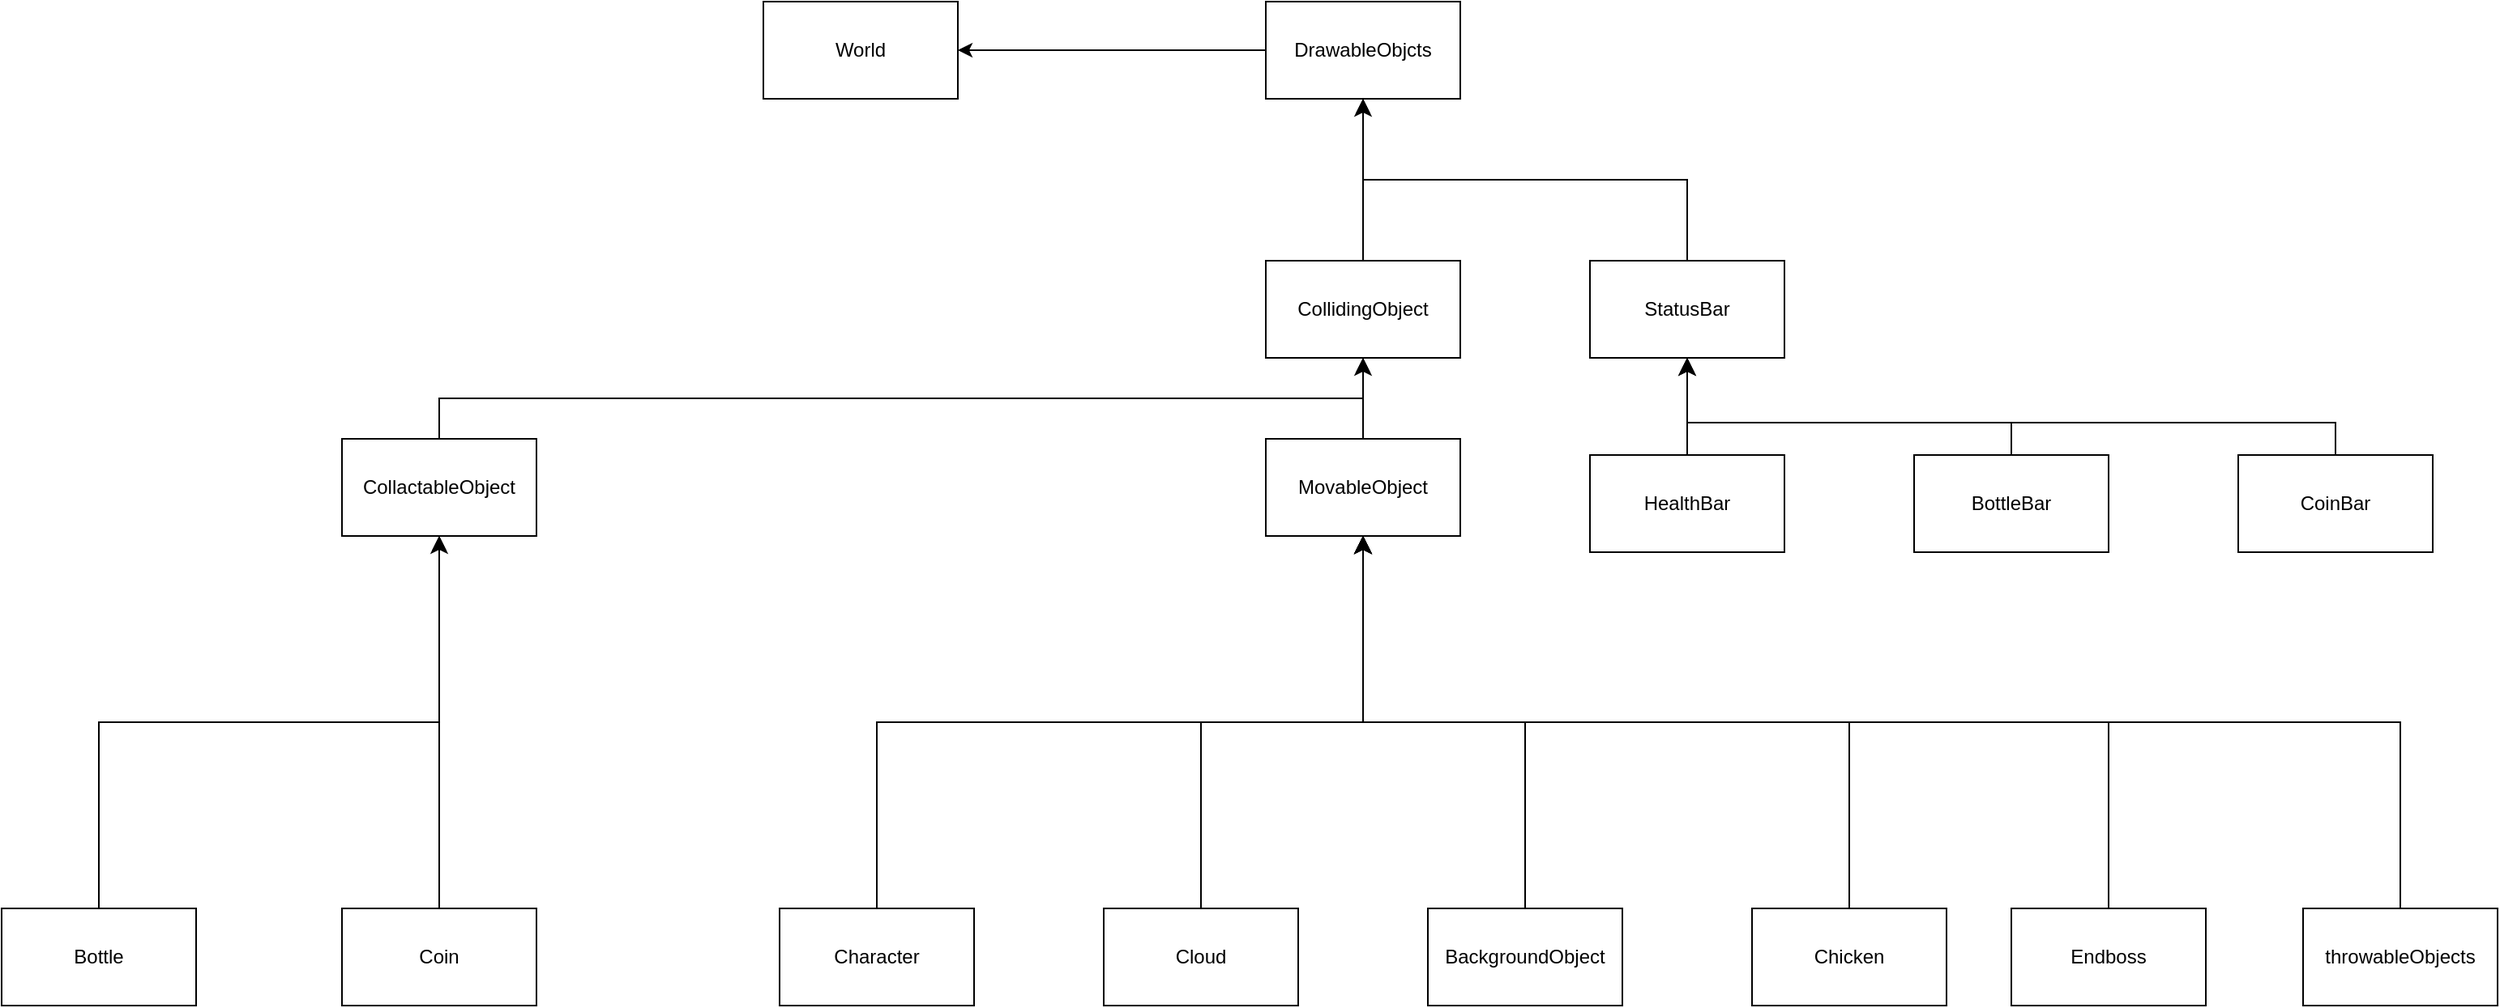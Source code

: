 <mxfile>
    <diagram id="AIHSPgwbEWTdeM6OLJNQ" name="Page-1">
        <mxGraphModel dx="2143" dy="1139" grid="1" gridSize="10" guides="1" tooltips="1" connect="1" arrows="1" fold="1" page="1" pageScale="1" pageWidth="1169" pageHeight="827" math="0" shadow="0">
            <root>
                <mxCell id="0"/>
                <mxCell id="1" parent="0"/>
                <mxCell id="2" value="World" style="rounded=0;whiteSpace=wrap;html=1;" parent="1" vertex="1">
                    <mxGeometry x="40" y="50" width="120" height="60" as="geometry"/>
                </mxCell>
                <mxCell id="4" value="DrawableObjcts" style="rounded=0;whiteSpace=wrap;html=1;" parent="1" vertex="1">
                    <mxGeometry x="350" y="50" width="120" height="60" as="geometry"/>
                </mxCell>
                <mxCell id="5" value="BackgroundObject" style="rounded=0;whiteSpace=wrap;html=1;" parent="1" vertex="1">
                    <mxGeometry x="450" y="610" width="120" height="60" as="geometry"/>
                </mxCell>
                <mxCell id="35" value="" style="edgeStyle=none;html=1;" parent="1" source="6" target="33" edge="1">
                    <mxGeometry relative="1" as="geometry"/>
                </mxCell>
                <mxCell id="6" value="MovableObject" style="rounded=0;whiteSpace=wrap;html=1;" parent="1" vertex="1">
                    <mxGeometry x="350" y="320" width="120" height="60" as="geometry"/>
                </mxCell>
                <mxCell id="7" value="Cloud" style="rounded=0;whiteSpace=wrap;html=1;" parent="1" vertex="1">
                    <mxGeometry x="250" y="610" width="120" height="60" as="geometry"/>
                </mxCell>
                <mxCell id="11" value="StatusBar" style="rounded=0;whiteSpace=wrap;html=1;" parent="1" vertex="1">
                    <mxGeometry x="550" y="210" width="120" height="60" as="geometry"/>
                </mxCell>
                <mxCell id="20" value="Chicken" style="rounded=0;whiteSpace=wrap;html=1;" parent="1" vertex="1">
                    <mxGeometry x="650" y="610" width="120" height="60" as="geometry"/>
                </mxCell>
                <mxCell id="21" value="Character" style="rounded=0;whiteSpace=wrap;html=1;" parent="1" vertex="1">
                    <mxGeometry x="50" y="610" width="120" height="60" as="geometry"/>
                </mxCell>
                <mxCell id="22" value="" style="edgeStyle=elbowEdgeStyle;elbow=vertical;endArrow=classic;html=1;curved=0;rounded=0;endSize=8;startSize=8;exitX=0.5;exitY=0;exitDx=0;exitDy=0;entryX=0.5;entryY=1;entryDx=0;entryDy=0;" parent="1" source="21" target="6" edge="1">
                    <mxGeometry width="50" height="50" relative="1" as="geometry">
                        <mxPoint x="170" y="310" as="sourcePoint"/>
                        <mxPoint x="220" y="260" as="targetPoint"/>
                    </mxGeometry>
                </mxCell>
                <mxCell id="23" value="" style="edgeStyle=elbowEdgeStyle;elbow=vertical;endArrow=classic;html=1;curved=0;rounded=0;endSize=8;startSize=8;exitX=0.5;exitY=0;exitDx=0;exitDy=0;entryX=0.5;entryY=1;entryDx=0;entryDy=0;" parent="1" source="7" target="6" edge="1">
                    <mxGeometry width="50" height="50" relative="1" as="geometry">
                        <mxPoint x="500" y="600" as="sourcePoint"/>
                        <mxPoint x="550" y="550" as="targetPoint"/>
                    </mxGeometry>
                </mxCell>
                <mxCell id="27" value="" style="edgeStyle=elbowEdgeStyle;elbow=vertical;endArrow=classic;html=1;curved=0;rounded=0;endSize=8;startSize=8;exitX=0.5;exitY=0;exitDx=0;exitDy=0;entryX=0.5;entryY=1;entryDx=0;entryDy=0;" parent="1" source="5" target="6" edge="1">
                    <mxGeometry width="50" height="50" relative="1" as="geometry">
                        <mxPoint x="490" y="390" as="sourcePoint"/>
                        <mxPoint x="410" y="260" as="targetPoint"/>
                    </mxGeometry>
                </mxCell>
                <mxCell id="28" value="" style="edgeStyle=elbowEdgeStyle;elbow=vertical;endArrow=classic;html=1;curved=0;rounded=0;endSize=8;startSize=8;exitX=0.5;exitY=0;exitDx=0;exitDy=0;entryX=0.5;entryY=1;entryDx=0;entryDy=0;" parent="1" source="20" target="6" edge="1">
                    <mxGeometry width="50" height="50" relative="1" as="geometry">
                        <mxPoint x="710" y="390" as="sourcePoint"/>
                        <mxPoint x="760" y="340" as="targetPoint"/>
                    </mxGeometry>
                </mxCell>
                <mxCell id="29" value="Endboss" style="rounded=0;whiteSpace=wrap;html=1;" parent="1" vertex="1">
                    <mxGeometry x="810" y="610" width="120" height="60" as="geometry"/>
                </mxCell>
                <mxCell id="30" value="" style="edgeStyle=elbowEdgeStyle;elbow=vertical;endArrow=classic;html=1;curved=0;rounded=0;endSize=8;startSize=8;exitX=0.5;exitY=0;exitDx=0;exitDy=0;entryX=0.5;entryY=1;entryDx=0;entryDy=0;" parent="1" source="29" target="6" edge="1">
                    <mxGeometry width="50" height="50" relative="1" as="geometry">
                        <mxPoint x="875" y="330" as="sourcePoint"/>
                        <mxPoint x="925" y="280" as="targetPoint"/>
                    </mxGeometry>
                </mxCell>
                <mxCell id="31" value="throwableObjects" style="rounded=0;whiteSpace=wrap;html=1;" parent="1" vertex="1">
                    <mxGeometry x="990" y="610" width="120" height="60" as="geometry"/>
                </mxCell>
                <mxCell id="36" value="" style="edgeStyle=none;html=1;" parent="1" source="33" target="4" edge="1">
                    <mxGeometry relative="1" as="geometry"/>
                </mxCell>
                <mxCell id="33" value="CollidingObject" style="rounded=0;whiteSpace=wrap;html=1;" parent="1" vertex="1">
                    <mxGeometry x="350" y="210" width="120" height="60" as="geometry"/>
                </mxCell>
                <mxCell id="37" value="" style="edgeStyle=elbowEdgeStyle;elbow=vertical;endArrow=classic;html=1;curved=0;rounded=0;endSize=8;startSize=8;exitX=0.5;exitY=0;exitDx=0;exitDy=0;entryX=0.5;entryY=1;entryDx=0;entryDy=0;" parent="1" source="11" target="4" edge="1">
                    <mxGeometry width="50" height="50" relative="1" as="geometry">
                        <mxPoint x="610" y="180" as="sourcePoint"/>
                        <mxPoint x="410" y="120" as="targetPoint"/>
                    </mxGeometry>
                </mxCell>
                <mxCell id="38" value="CoinBar" style="rounded=0;whiteSpace=wrap;html=1;" parent="1" vertex="1">
                    <mxGeometry x="950" y="330" width="120" height="60" as="geometry"/>
                </mxCell>
                <mxCell id="39" value="BottleBar" style="rounded=0;whiteSpace=wrap;html=1;" parent="1" vertex="1">
                    <mxGeometry x="750" y="330" width="120" height="60" as="geometry"/>
                </mxCell>
                <mxCell id="42" value="" style="edgeStyle=none;html=1;" parent="1" source="40" target="11" edge="1">
                    <mxGeometry relative="1" as="geometry"/>
                </mxCell>
                <mxCell id="40" value="HealthBar" style="rounded=0;whiteSpace=wrap;html=1;" parent="1" vertex="1">
                    <mxGeometry x="550" y="330" width="120" height="60" as="geometry"/>
                </mxCell>
                <mxCell id="41" value="" style="edgeStyle=elbowEdgeStyle;elbow=vertical;endArrow=classic;html=1;curved=0;rounded=0;endSize=8;startSize=8;exitX=0.5;exitY=0;exitDx=0;exitDy=0;entryX=0.5;entryY=1;entryDx=0;entryDy=0;" parent="1" source="39" target="11" edge="1">
                    <mxGeometry width="50" height="50" relative="1" as="geometry">
                        <mxPoint x="560" y="600" as="sourcePoint"/>
                        <mxPoint x="610" y="550" as="targetPoint"/>
                        <Array as="points">
                            <mxPoint x="750" y="310"/>
                        </Array>
                    </mxGeometry>
                </mxCell>
                <mxCell id="43" value="" style="edgeStyle=elbowEdgeStyle;elbow=vertical;endArrow=classic;html=1;curved=0;rounded=0;endSize=8;startSize=8;exitX=0.5;exitY=0;exitDx=0;exitDy=0;entryX=0.5;entryY=1;entryDx=0;entryDy=0;" parent="1" source="38" target="11" edge="1">
                    <mxGeometry width="50" height="50" relative="1" as="geometry">
                        <mxPoint x="1005" y="320" as="sourcePoint"/>
                        <mxPoint x="1055" y="270" as="targetPoint"/>
                        <Array as="points">
                            <mxPoint x="840" y="310"/>
                        </Array>
                    </mxGeometry>
                </mxCell>
                <mxCell id="45" value="" style="endArrow=classic;html=1;entryX=1;entryY=0.5;entryDx=0;entryDy=0;exitX=0;exitY=0.5;exitDx=0;exitDy=0;" parent="1" source="4" target="2" edge="1">
                    <mxGeometry width="50" height="50" relative="1" as="geometry">
                        <mxPoint x="230" y="105" as="sourcePoint"/>
                        <mxPoint x="280" y="55" as="targetPoint"/>
                    </mxGeometry>
                </mxCell>
                <mxCell id="46" value="CollactableObject" style="rounded=0;whiteSpace=wrap;html=1;" parent="1" vertex="1">
                    <mxGeometry x="-220" y="320" width="120" height="60" as="geometry"/>
                </mxCell>
                <mxCell id="47" value="" style="edgeStyle=elbowEdgeStyle;elbow=vertical;endArrow=classic;html=1;curved=0;rounded=0;endSize=8;startSize=8;exitX=0.5;exitY=0;exitDx=0;exitDy=0;entryX=0.5;entryY=1;entryDx=0;entryDy=0;" parent="1" source="46" target="33" edge="1">
                    <mxGeometry width="50" height="50" relative="1" as="geometry">
                        <mxPoint x="190" y="290" as="sourcePoint"/>
                        <mxPoint x="240" y="240" as="targetPoint"/>
                    </mxGeometry>
                </mxCell>
                <mxCell id="48" value="Coin" style="rounded=0;whiteSpace=wrap;html=1;" parent="1" vertex="1">
                    <mxGeometry x="-220" y="610" width="120" height="60" as="geometry"/>
                </mxCell>
                <mxCell id="49" value="Bottle" style="rounded=0;whiteSpace=wrap;html=1;" parent="1" vertex="1">
                    <mxGeometry x="-430" y="610" width="120" height="60" as="geometry"/>
                </mxCell>
                <mxCell id="50" value="" style="endArrow=classic;html=1;exitX=0.5;exitY=0;exitDx=0;exitDy=0;exitPerimeter=0;entryX=0.5;entryY=1;entryDx=0;entryDy=0;" parent="1" source="48" target="46" edge="1">
                    <mxGeometry width="50" height="50" relative="1" as="geometry">
                        <mxPoint x="-160" y="600" as="sourcePoint"/>
                        <mxPoint x="690" y="550" as="targetPoint"/>
                        <Array as="points">
                            <mxPoint x="-160" y="530"/>
                        </Array>
                    </mxGeometry>
                </mxCell>
                <mxCell id="51" value="" style="edgeStyle=elbowEdgeStyle;elbow=vertical;endArrow=classic;html=1;curved=0;rounded=0;endSize=8;startSize=8;exitX=0.5;exitY=0;exitDx=0;exitDy=0;entryX=0.5;entryY=1;entryDx=0;entryDy=0;" parent="1" source="49" target="46" edge="1">
                    <mxGeometry width="50" height="50" relative="1" as="geometry">
                        <mxPoint x="-395" y="590" as="sourcePoint"/>
                        <mxPoint x="-345" y="540" as="targetPoint"/>
                    </mxGeometry>
                </mxCell>
                <mxCell id="52" value="" style="edgeStyle=elbowEdgeStyle;elbow=vertical;endArrow=classic;html=1;curved=0;rounded=0;endSize=8;startSize=8;exitX=0.5;exitY=0;exitDx=0;exitDy=0;entryX=0.5;entryY=1;entryDx=0;entryDy=0;" edge="1" parent="1" source="31" target="6">
                    <mxGeometry width="50" height="50" relative="1" as="geometry">
                        <mxPoint x="810" y="590" as="sourcePoint"/>
                        <mxPoint x="860" y="540" as="targetPoint"/>
                    </mxGeometry>
                </mxCell>
            </root>
        </mxGraphModel>
    </diagram>
</mxfile>